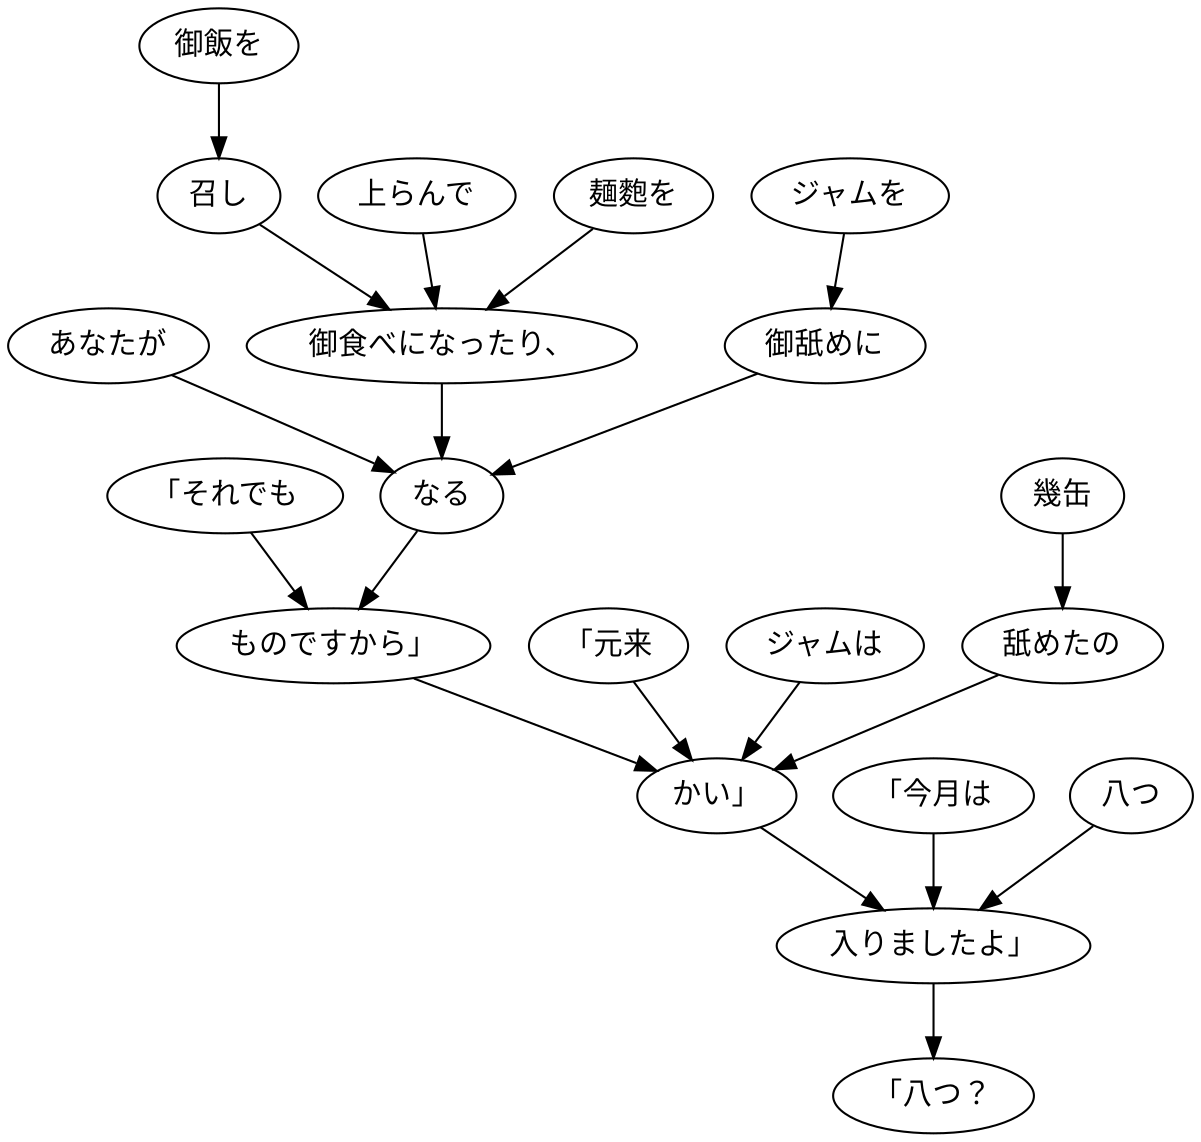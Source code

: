 digraph graph1355 {
	node0 [label="「それでも"];
	node1 [label="あなたが"];
	node2 [label="御飯を"];
	node3 [label="召し"];
	node4 [label="上らんで"];
	node5 [label="麺麭を"];
	node6 [label="御食べになったり、"];
	node7 [label="ジャムを"];
	node8 [label="御舐めに"];
	node9 [label="なる"];
	node10 [label="ものですから」"];
	node11 [label="「元来"];
	node12 [label="ジャムは"];
	node13 [label="幾缶"];
	node14 [label="舐めたの"];
	node15 [label="かい」"];
	node16 [label="「今月は"];
	node17 [label="八つ"];
	node18 [label="入りましたよ」"];
	node19 [label="「八つ？"];
	node0 -> node10;
	node1 -> node9;
	node2 -> node3;
	node3 -> node6;
	node4 -> node6;
	node5 -> node6;
	node6 -> node9;
	node7 -> node8;
	node8 -> node9;
	node9 -> node10;
	node10 -> node15;
	node11 -> node15;
	node12 -> node15;
	node13 -> node14;
	node14 -> node15;
	node15 -> node18;
	node16 -> node18;
	node17 -> node18;
	node18 -> node19;
}
